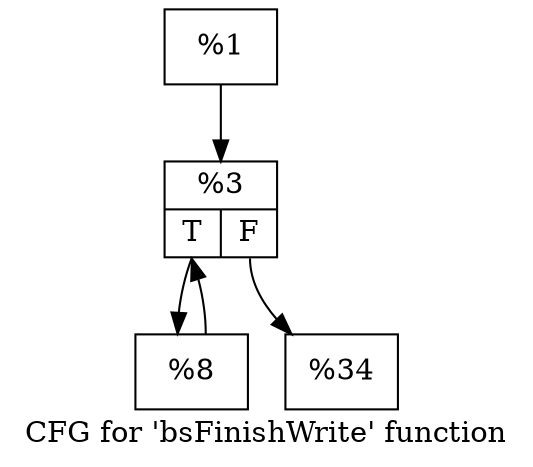 digraph "CFG for 'bsFinishWrite' function" {
	label="CFG for 'bsFinishWrite' function";

	Node0x1834cd0 [shape=record,label="{%1}"];
	Node0x1834cd0 -> Node0x1834da0;
	Node0x1834da0 [shape=record,label="{%3|{<s0>T|<s1>F}}"];
	Node0x1834da0:s0 -> Node0x1835070;
	Node0x1834da0:s1 -> Node0x18350c0;
	Node0x1835070 [shape=record,label="{%8}"];
	Node0x1835070 -> Node0x1834da0;
	Node0x18350c0 [shape=record,label="{%34}"];
}
